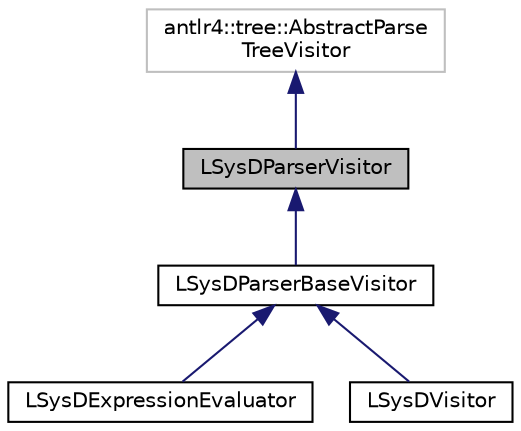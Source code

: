 digraph "LSysDParserVisitor"
{
 // LATEX_PDF_SIZE
  edge [fontname="Helvetica",fontsize="10",labelfontname="Helvetica",labelfontsize="10"];
  node [fontname="Helvetica",fontsize="10",shape=record];
  Node1 [label="LSysDParserVisitor",height=0.2,width=0.4,color="black", fillcolor="grey75", style="filled", fontcolor="black",tooltip=" "];
  Node2 -> Node1 [dir="back",color="midnightblue",fontsize="10",style="solid",fontname="Helvetica"];
  Node2 [label="antlr4::tree::AbstractParse\lTreeVisitor",height=0.2,width=0.4,color="grey75", fillcolor="white", style="filled",tooltip=" "];
  Node1 -> Node3 [dir="back",color="midnightblue",fontsize="10",style="solid",fontname="Helvetica"];
  Node3 [label="LSysDParserBaseVisitor",height=0.2,width=0.4,color="black", fillcolor="white", style="filled",URL="$classLSysDParserBaseVisitor.html",tooltip=" "];
  Node3 -> Node4 [dir="back",color="midnightblue",fontsize="10",style="solid",fontname="Helvetica"];
  Node4 [label="LSysDExpressionEvaluator",height=0.2,width=0.4,color="black", fillcolor="white", style="filled",URL="$classLSysDExpressionEvaluator.html",tooltip=" "];
  Node3 -> Node5 [dir="back",color="midnightblue",fontsize="10",style="solid",fontname="Helvetica"];
  Node5 [label="LSysDVisitor",height=0.2,width=0.4,color="black", fillcolor="white", style="filled",URL="$classLSysDVisitor.html",tooltip=" "];
}
